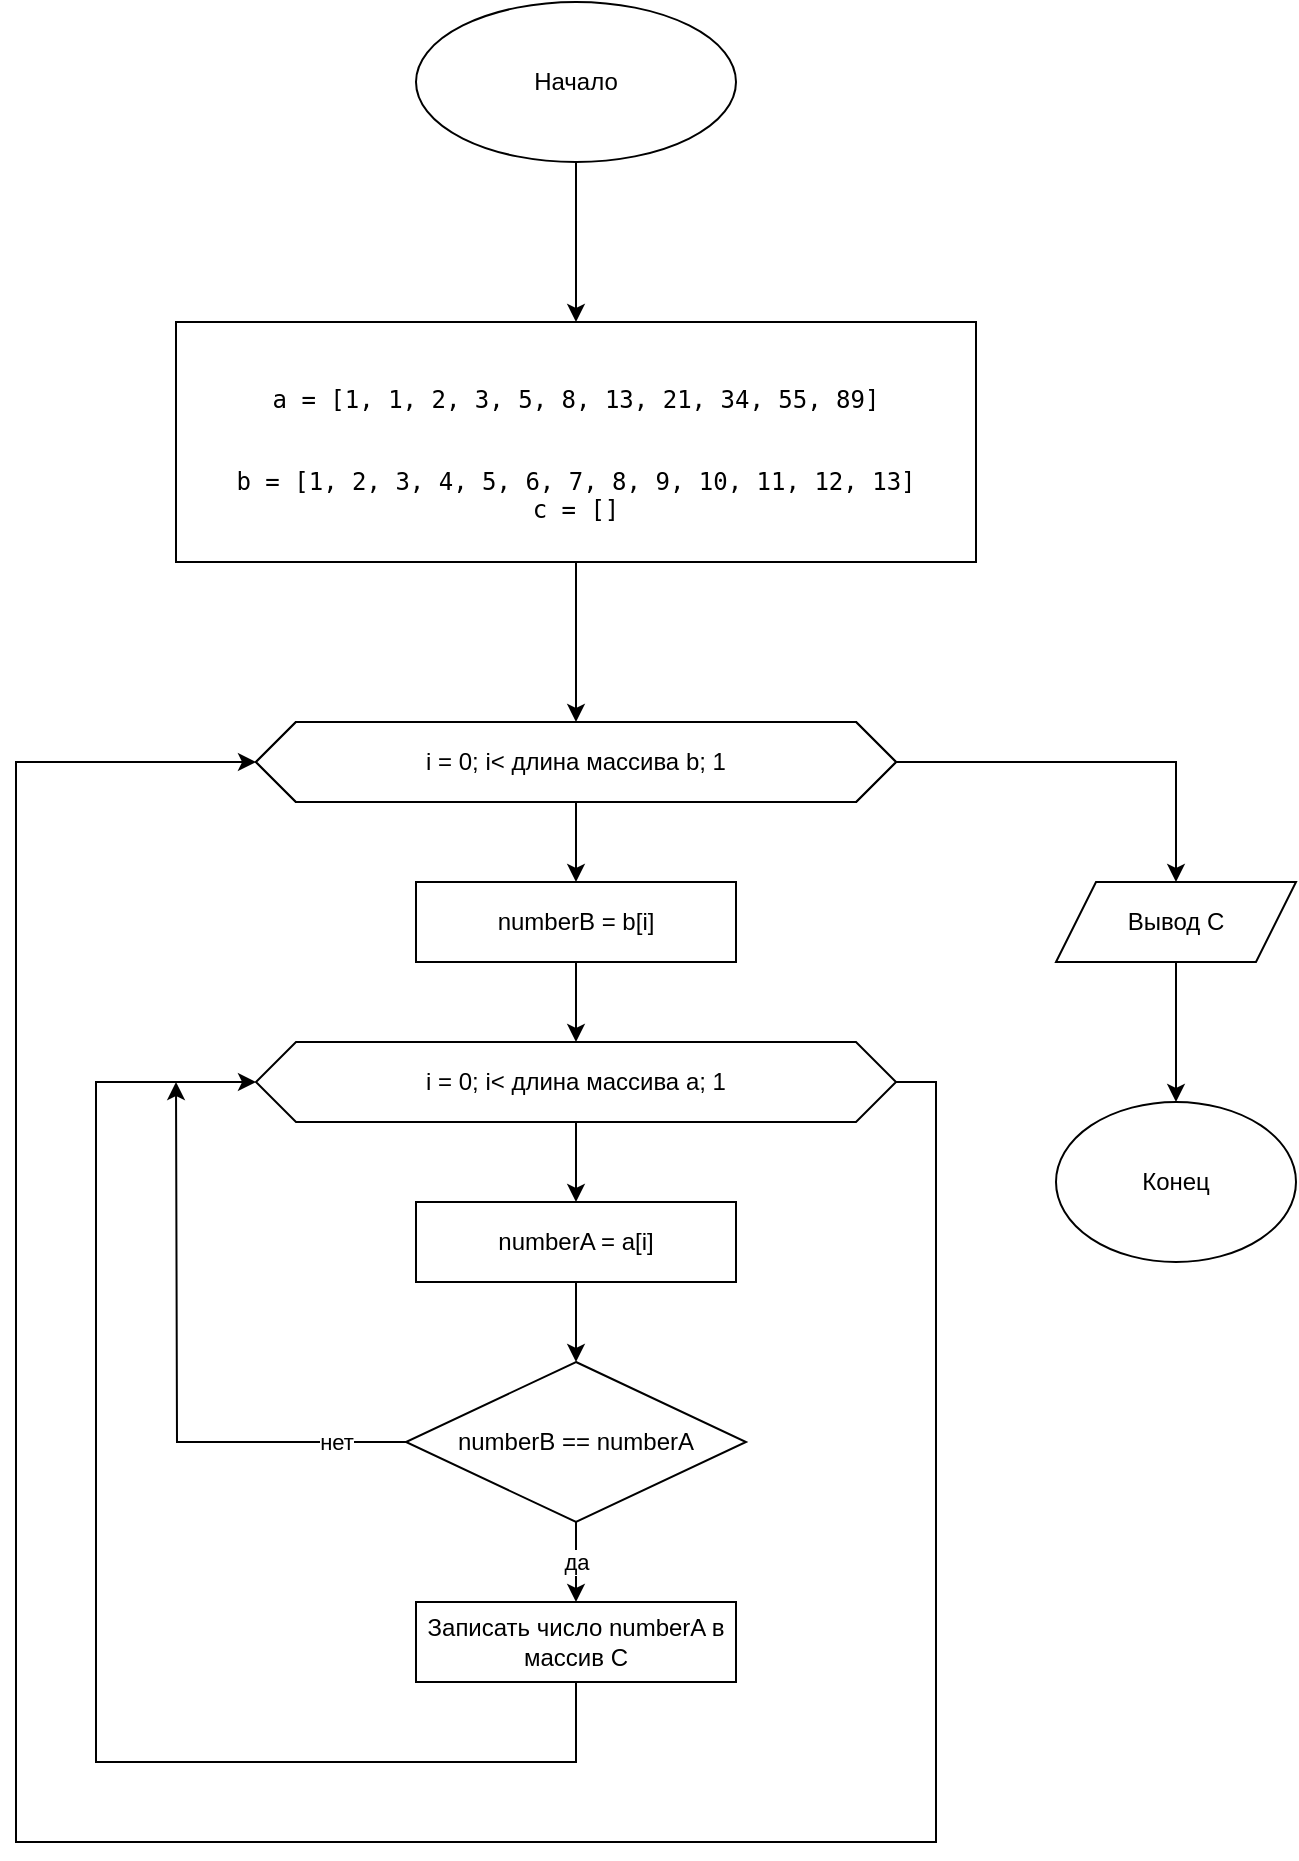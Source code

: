 <mxfile version="14.0.4" type="device"><diagram id="cvZNl7UhSat2i-h53gIJ" name="Page-1"><mxGraphModel dx="1830" dy="781" grid="1" gridSize="10" guides="1" tooltips="1" connect="1" arrows="1" fold="1" page="1" pageScale="1" pageWidth="827" pageHeight="1169" math="0" shadow="0"><root><mxCell id="0"/><mxCell id="1" parent="0"/><mxCell id="4K5IbVp-kJj45CPxeCI0-4" value="" style="edgeStyle=orthogonalEdgeStyle;rounded=0;orthogonalLoop=1;jettySize=auto;html=1;" edge="1" parent="1" source="4K5IbVp-kJj45CPxeCI0-1" target="4K5IbVp-kJj45CPxeCI0-3"><mxGeometry relative="1" as="geometry"/></mxCell><mxCell id="4K5IbVp-kJj45CPxeCI0-1" value="Начало" style="ellipse;whiteSpace=wrap;html=1;" vertex="1" parent="1"><mxGeometry x="160" y="40" width="160" height="80" as="geometry"/></mxCell><mxCell id="4K5IbVp-kJj45CPxeCI0-8" value="" style="edgeStyle=orthogonalEdgeStyle;rounded=0;orthogonalLoop=1;jettySize=auto;html=1;" edge="1" parent="1" source="4K5IbVp-kJj45CPxeCI0-3" target="4K5IbVp-kJj45CPxeCI0-5"><mxGeometry relative="1" as="geometry"/></mxCell><mxCell id="4K5IbVp-kJj45CPxeCI0-3" value="&lt;p&gt;&lt;code&gt;a = [1, 1, 2, 3, 5, 8, 13, 21, 34, 55, 89]&lt;/code&gt;&lt;/p&gt;&lt;br&gt;&lt;div&gt;&lt;code&gt;b = [1, 2, 3, 4, 5, 6, 7, 8, 9, 10, 11, 12, 13]&lt;br&gt;&lt;/code&gt;&lt;/div&gt;&lt;div&gt;&lt;code&gt;с = []&lt;/code&gt;&lt;br&gt;&lt;code&gt;&lt;/code&gt;&lt;/div&gt;" style="whiteSpace=wrap;html=1;" vertex="1" parent="1"><mxGeometry x="40" y="200" width="400" height="120" as="geometry"/></mxCell><mxCell id="4K5IbVp-kJj45CPxeCI0-9" value="" style="edgeStyle=orthogonalEdgeStyle;rounded=0;orthogonalLoop=1;jettySize=auto;html=1;" edge="1" parent="1" source="4K5IbVp-kJj45CPxeCI0-5" target="4K5IbVp-kJj45CPxeCI0-6"><mxGeometry relative="1" as="geometry"/></mxCell><mxCell id="4K5IbVp-kJj45CPxeCI0-5" value="i = 0; i&amp;lt; длина массива b; 1" style="shape=hexagon;perimeter=hexagonPerimeter2;whiteSpace=wrap;html=1;fixedSize=1;" vertex="1" parent="1"><mxGeometry x="80" y="400" width="320" height="40" as="geometry"/></mxCell><mxCell id="4K5IbVp-kJj45CPxeCI0-13" value="" style="edgeStyle=orthogonalEdgeStyle;rounded=0;orthogonalLoop=1;jettySize=auto;html=1;" edge="1" parent="1" source="4K5IbVp-kJj45CPxeCI0-6" target="4K5IbVp-kJj45CPxeCI0-12"><mxGeometry relative="1" as="geometry"/></mxCell><mxCell id="4K5IbVp-kJj45CPxeCI0-6" value="numberB = b[i]" style="whiteSpace=wrap;html=1;" vertex="1" parent="1"><mxGeometry x="160" y="480" width="160" height="40" as="geometry"/></mxCell><mxCell id="4K5IbVp-kJj45CPxeCI0-10" value="i = 0; i&amp;lt; длина массива b; 1" style="shape=hexagon;perimeter=hexagonPerimeter2;whiteSpace=wrap;html=1;fixedSize=1;" vertex="1" parent="1"><mxGeometry x="80" y="400" width="320" height="40" as="geometry"/></mxCell><mxCell id="4K5IbVp-kJj45CPxeCI0-28" style="edgeStyle=orthogonalEdgeStyle;rounded=0;orthogonalLoop=1;jettySize=auto;html=1;exitX=1;exitY=0.5;exitDx=0;exitDy=0;entryX=0.5;entryY=0;entryDx=0;entryDy=0;" edge="1" parent="1" source="4K5IbVp-kJj45CPxeCI0-11" target="4K5IbVp-kJj45CPxeCI0-27"><mxGeometry relative="1" as="geometry"/></mxCell><mxCell id="4K5IbVp-kJj45CPxeCI0-11" value="i = 0; i&amp;lt; длина массива b; 1" style="shape=hexagon;perimeter=hexagonPerimeter2;whiteSpace=wrap;html=1;fixedSize=1;" vertex="1" parent="1"><mxGeometry x="80" y="400" width="320" height="40" as="geometry"/></mxCell><mxCell id="4K5IbVp-kJj45CPxeCI0-15" value="" style="edgeStyle=orthogonalEdgeStyle;rounded=0;orthogonalLoop=1;jettySize=auto;html=1;" edge="1" parent="1" source="4K5IbVp-kJj45CPxeCI0-12" target="4K5IbVp-kJj45CPxeCI0-14"><mxGeometry relative="1" as="geometry"/></mxCell><mxCell id="4K5IbVp-kJj45CPxeCI0-25" style="edgeStyle=orthogonalEdgeStyle;rounded=0;orthogonalLoop=1;jettySize=auto;html=1;exitX=1;exitY=0.5;exitDx=0;exitDy=0;entryX=0;entryY=0.5;entryDx=0;entryDy=0;" edge="1" parent="1" source="4K5IbVp-kJj45CPxeCI0-12" target="4K5IbVp-kJj45CPxeCI0-11"><mxGeometry relative="1" as="geometry"><Array as="points"><mxPoint x="420" y="580"/><mxPoint x="420" y="960"/><mxPoint x="-40" y="960"/><mxPoint x="-40" y="420"/></Array></mxGeometry></mxCell><mxCell id="4K5IbVp-kJj45CPxeCI0-12" value="i = 0; i&amp;lt; длина массива a; 1" style="shape=hexagon;perimeter=hexagonPerimeter2;whiteSpace=wrap;html=1;fixedSize=1;" vertex="1" parent="1"><mxGeometry x="80" y="560" width="320" height="40" as="geometry"/></mxCell><mxCell id="4K5IbVp-kJj45CPxeCI0-17" value="" style="edgeStyle=orthogonalEdgeStyle;rounded=0;orthogonalLoop=1;jettySize=auto;html=1;" edge="1" parent="1" source="4K5IbVp-kJj45CPxeCI0-14" target="4K5IbVp-kJj45CPxeCI0-16"><mxGeometry relative="1" as="geometry"/></mxCell><mxCell id="4K5IbVp-kJj45CPxeCI0-14" value="numberA = a[i]" style="whiteSpace=wrap;html=1;" vertex="1" parent="1"><mxGeometry x="160" y="640" width="160" height="40" as="geometry"/></mxCell><mxCell id="4K5IbVp-kJj45CPxeCI0-20" value="да" style="edgeStyle=orthogonalEdgeStyle;rounded=0;orthogonalLoop=1;jettySize=auto;html=1;" edge="1" parent="1" source="4K5IbVp-kJj45CPxeCI0-16" target="4K5IbVp-kJj45CPxeCI0-18"><mxGeometry relative="1" as="geometry"/></mxCell><mxCell id="4K5IbVp-kJj45CPxeCI0-23" value="нет" style="edgeStyle=orthogonalEdgeStyle;rounded=0;orthogonalLoop=1;jettySize=auto;html=1;exitX=0;exitY=0.5;exitDx=0;exitDy=0;" edge="1" parent="1" source="4K5IbVp-kJj45CPxeCI0-16"><mxGeometry x="-0.763" relative="1" as="geometry"><mxPoint x="40" y="580" as="targetPoint"/><mxPoint as="offset"/></mxGeometry></mxCell><mxCell id="4K5IbVp-kJj45CPxeCI0-16" value="numberB == numberA" style="rhombus;whiteSpace=wrap;html=1;" vertex="1" parent="1"><mxGeometry x="155" y="720" width="170" height="80" as="geometry"/></mxCell><mxCell id="4K5IbVp-kJj45CPxeCI0-21" style="edgeStyle=orthogonalEdgeStyle;rounded=0;orthogonalLoop=1;jettySize=auto;html=1;exitX=0.5;exitY=1;exitDx=0;exitDy=0;entryX=0;entryY=0.5;entryDx=0;entryDy=0;" edge="1" parent="1" source="4K5IbVp-kJj45CPxeCI0-18" target="4K5IbVp-kJj45CPxeCI0-12"><mxGeometry relative="1" as="geometry"><Array as="points"><mxPoint x="240" y="920"/><mxPoint y="920"/><mxPoint y="580"/></Array></mxGeometry></mxCell><mxCell id="4K5IbVp-kJj45CPxeCI0-18" value="Записать число numberA в массив С" style="whiteSpace=wrap;html=1;" vertex="1" parent="1"><mxGeometry x="160" y="840" width="160" height="40" as="geometry"/></mxCell><mxCell id="4K5IbVp-kJj45CPxeCI0-31" value="" style="edgeStyle=orthogonalEdgeStyle;rounded=0;orthogonalLoop=1;jettySize=auto;html=1;" edge="1" parent="1" source="4K5IbVp-kJj45CPxeCI0-27" target="4K5IbVp-kJj45CPxeCI0-29"><mxGeometry relative="1" as="geometry"/></mxCell><mxCell id="4K5IbVp-kJj45CPxeCI0-27" value="Вывод С" style="shape=parallelogram;perimeter=parallelogramPerimeter;whiteSpace=wrap;html=1;fixedSize=1;" vertex="1" parent="1"><mxGeometry x="480" y="480" width="120" height="40" as="geometry"/></mxCell><mxCell id="4K5IbVp-kJj45CPxeCI0-29" value="Конец" style="ellipse;whiteSpace=wrap;html=1;" vertex="1" parent="1"><mxGeometry x="480" y="590" width="120" height="80" as="geometry"/></mxCell></root></mxGraphModel></diagram></mxfile>